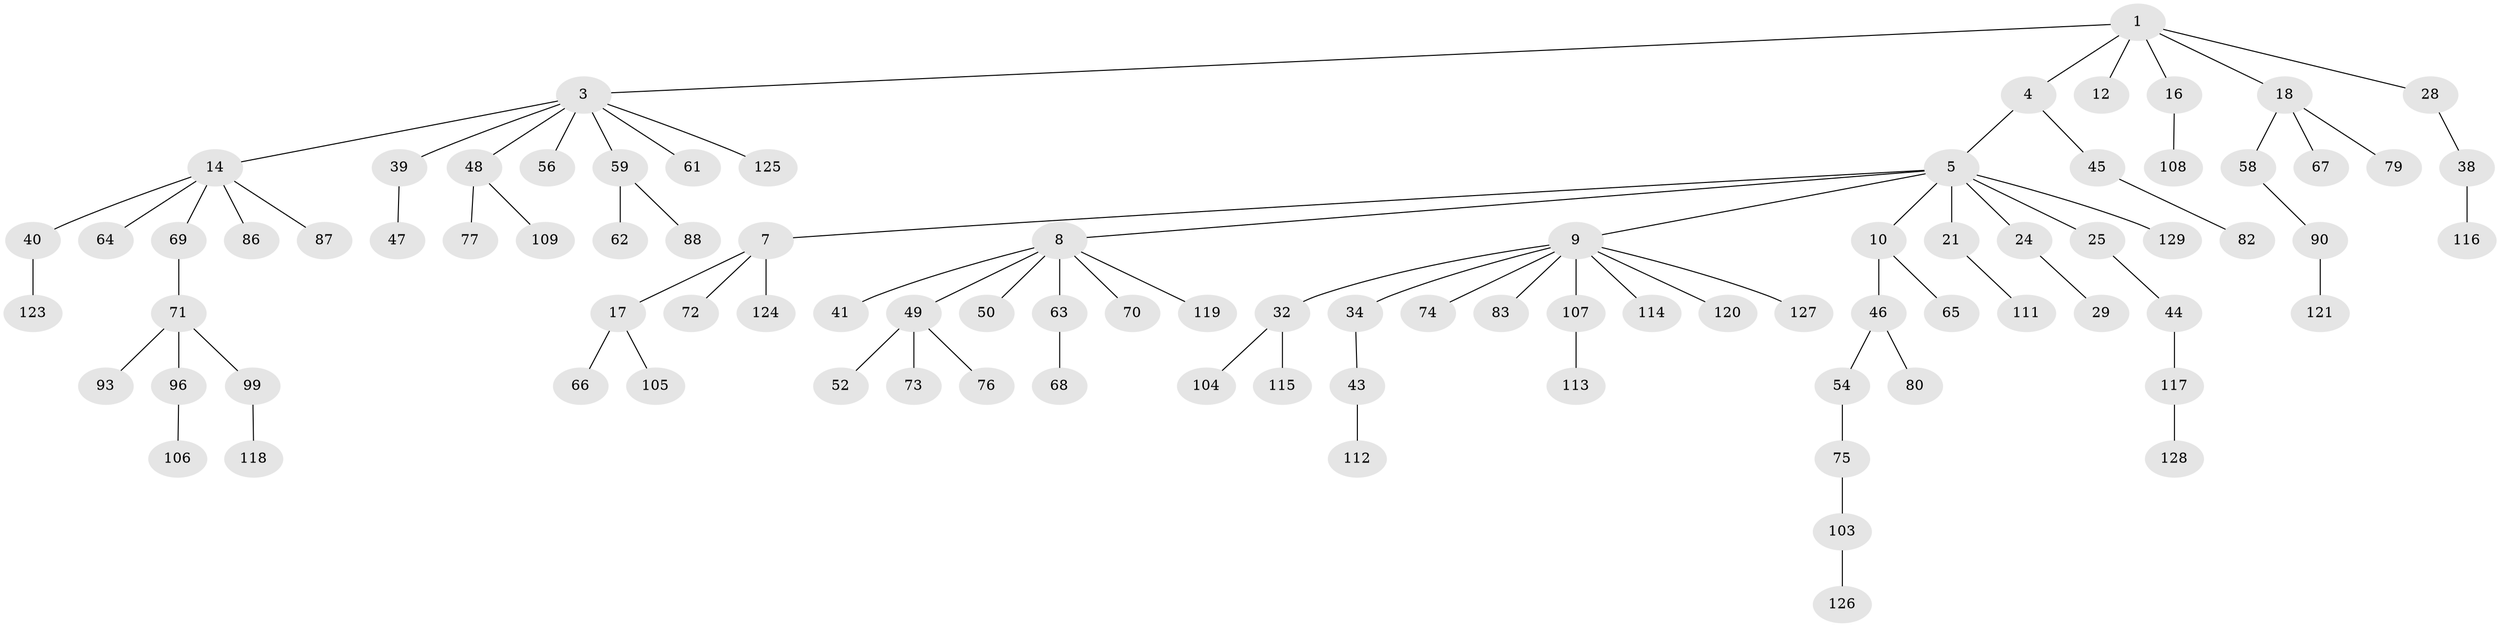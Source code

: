 // original degree distribution, {7: 0.023255813953488372, 1: 0.49612403100775193, 2: 0.27906976744186046, 3: 0.10077519379844961, 6: 0.023255813953488372, 5: 0.015503875968992248, 4: 0.06201550387596899}
// Generated by graph-tools (version 1.1) at 2025/19/03/04/25 18:19:24]
// undirected, 90 vertices, 89 edges
graph export_dot {
graph [start="1"]
  node [color=gray90,style=filled];
  1 [super="+2"];
  3 [super="+11"];
  4;
  5 [super="+6"];
  7 [super="+13"];
  8 [super="+30+26"];
  9 [super="+15"];
  10 [super="+57+27+35"];
  12;
  14 [super="+37+81"];
  16;
  17 [super="+51+84"];
  18 [super="+31"];
  21 [super="+60+122"];
  24;
  25 [super="+78"];
  28 [super="+101+55"];
  29;
  32 [super="+36"];
  34 [super="+98"];
  38;
  39 [super="+91"];
  40;
  41;
  43;
  44;
  45;
  46;
  47;
  48;
  49;
  50;
  52;
  54;
  56;
  58;
  59;
  61;
  62;
  63;
  64;
  65;
  66 [super="+110"];
  67;
  68;
  69;
  70;
  71;
  72;
  73;
  74;
  75;
  76;
  77;
  79;
  80;
  82;
  83 [super="+89"];
  86;
  87;
  88;
  90 [super="+95"];
  93;
  96;
  99;
  103;
  104;
  105;
  106;
  107;
  108;
  109;
  111;
  112;
  113;
  114;
  115;
  116;
  117;
  118;
  119;
  120;
  121;
  123;
  124;
  125;
  126;
  127;
  128;
  129;
  1 -- 3;
  1 -- 4;
  1 -- 12;
  1 -- 16;
  1 -- 18;
  1 -- 28;
  3 -- 39;
  3 -- 14;
  3 -- 48;
  3 -- 61;
  3 -- 56;
  3 -- 59;
  3 -- 125;
  4 -- 5;
  4 -- 45;
  5 -- 9;
  5 -- 21;
  5 -- 25;
  5 -- 129;
  5 -- 7;
  5 -- 8;
  5 -- 24;
  5 -- 10;
  7 -- 72;
  7 -- 17;
  7 -- 124;
  8 -- 49;
  8 -- 50;
  8 -- 70;
  8 -- 119;
  8 -- 41;
  8 -- 63;
  9 -- 32;
  9 -- 34;
  9 -- 74;
  9 -- 107;
  9 -- 114;
  9 -- 83;
  9 -- 120;
  9 -- 127;
  10 -- 65;
  10 -- 46;
  14 -- 64;
  14 -- 69;
  14 -- 86;
  14 -- 87;
  14 -- 40;
  16 -- 108;
  17 -- 66;
  17 -- 105;
  18 -- 58;
  18 -- 79;
  18 -- 67;
  21 -- 111;
  24 -- 29;
  25 -- 44;
  28 -- 38;
  32 -- 115;
  32 -- 104;
  34 -- 43;
  38 -- 116;
  39 -- 47;
  40 -- 123;
  43 -- 112;
  44 -- 117;
  45 -- 82;
  46 -- 54;
  46 -- 80;
  48 -- 77;
  48 -- 109;
  49 -- 52;
  49 -- 73;
  49 -- 76;
  54 -- 75;
  58 -- 90;
  59 -- 62;
  59 -- 88;
  63 -- 68;
  69 -- 71;
  71 -- 93;
  71 -- 96;
  71 -- 99;
  75 -- 103;
  90 -- 121;
  96 -- 106;
  99 -- 118;
  103 -- 126;
  107 -- 113;
  117 -- 128;
}
